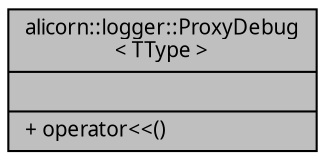digraph "alicorn::logger::ProxyDebug&lt; TType &gt;"
{
 // INTERACTIVE_SVG=YES
  edge [fontname="Verdana",fontsize="10",labelfontname="Verdana",labelfontsize="10"];
  node [fontname="Verdana",fontsize="10",shape=record];
  Node1 [label="{alicorn::logger::ProxyDebug\l\< TType \>\n||+ operator\<\<()\l}",height=0.2,width=0.4,color="black", fillcolor="grey75", style="filled", fontcolor="black"];
}
